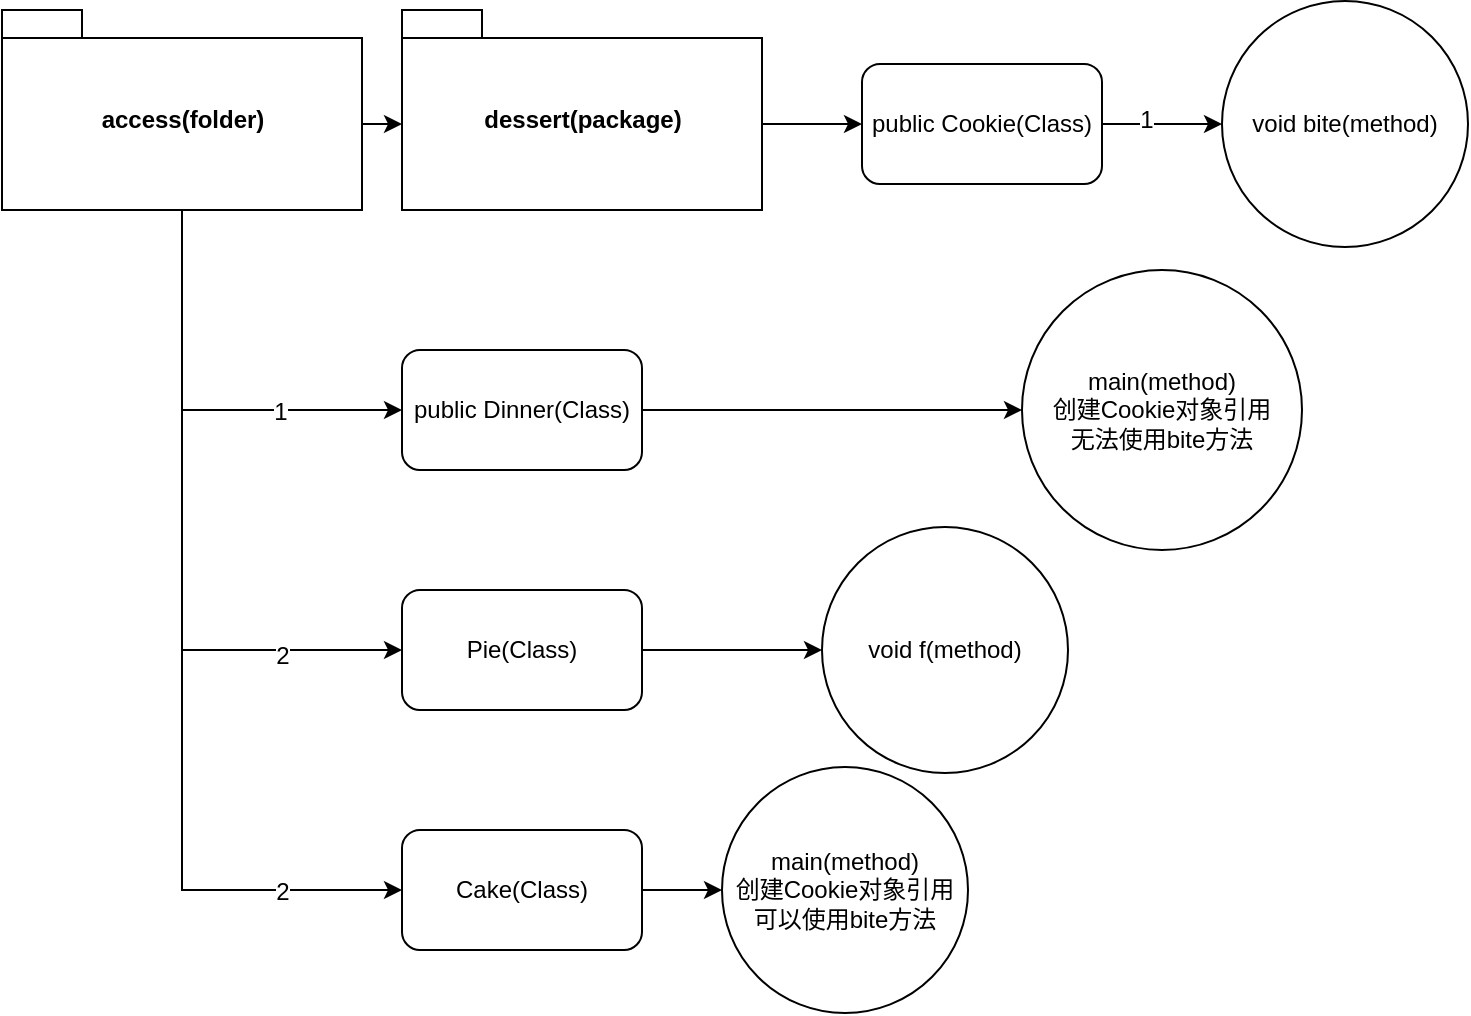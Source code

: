 <mxfile version="10.9.5" type="device"><diagram id="fBhfo7rYwS-Rw6VXsIUW" name="第 1 页"><mxGraphModel dx="946" dy="636" grid="1" gridSize="10" guides="1" tooltips="1" connect="1" arrows="1" fold="1" page="1" pageScale="1" pageWidth="827" pageHeight="1169" math="0" shadow="0"><root><mxCell id="0"/><mxCell id="1" parent="0"/><mxCell id="KpAQ2ZY0m80dD8fdF_4V-5" style="edgeStyle=orthogonalEdgeStyle;rounded=0;orthogonalLoop=1;jettySize=auto;html=1;exitX=0;exitY=0;exitDx=180;exitDy=57;exitPerimeter=0;entryX=0;entryY=0;entryDx=0;entryDy=57;entryPerimeter=0;" edge="1" parent="1" source="KpAQ2ZY0m80dD8fdF_4V-1" target="KpAQ2ZY0m80dD8fdF_4V-3"><mxGeometry relative="1" as="geometry"/></mxCell><mxCell id="KpAQ2ZY0m80dD8fdF_4V-10" style="edgeStyle=orthogonalEdgeStyle;rounded=0;orthogonalLoop=1;jettySize=auto;html=1;exitX=0.5;exitY=1;exitDx=0;exitDy=0;exitPerimeter=0;entryX=0;entryY=0.5;entryDx=0;entryDy=0;" edge="1" parent="1" source="KpAQ2ZY0m80dD8fdF_4V-1" target="KpAQ2ZY0m80dD8fdF_4V-4"><mxGeometry relative="1" as="geometry"/></mxCell><mxCell id="KpAQ2ZY0m80dD8fdF_4V-25" value="1" style="text;html=1;resizable=0;points=[];align=center;verticalAlign=middle;labelBackgroundColor=#ffffff;" vertex="1" connectable="0" parent="KpAQ2ZY0m80dD8fdF_4V-10"><mxGeometry x="0.419" y="-1" relative="1" as="geometry"><mxPoint as="offset"/></mxGeometry></mxCell><mxCell id="KpAQ2ZY0m80dD8fdF_4V-14" style="edgeStyle=orthogonalEdgeStyle;rounded=0;orthogonalLoop=1;jettySize=auto;html=1;exitX=0.5;exitY=1;exitDx=0;exitDy=0;exitPerimeter=0;entryX=0;entryY=0.5;entryDx=0;entryDy=0;" edge="1" parent="1" source="KpAQ2ZY0m80dD8fdF_4V-1" target="KpAQ2ZY0m80dD8fdF_4V-13"><mxGeometry relative="1" as="geometry"/></mxCell><mxCell id="KpAQ2ZY0m80dD8fdF_4V-24" value="2" style="text;html=1;resizable=0;points=[];align=center;verticalAlign=middle;labelBackgroundColor=#ffffff;" vertex="1" connectable="0" parent="KpAQ2ZY0m80dD8fdF_4V-14"><mxGeometry x="0.511" y="50" relative="1" as="geometry"><mxPoint x="50" y="51" as="offset"/></mxGeometry></mxCell><mxCell id="KpAQ2ZY0m80dD8fdF_4V-16" style="edgeStyle=orthogonalEdgeStyle;rounded=0;orthogonalLoop=1;jettySize=auto;html=1;exitX=0.5;exitY=1;exitDx=0;exitDy=0;exitPerimeter=0;entryX=0;entryY=0.5;entryDx=0;entryDy=0;" edge="1" parent="1" source="KpAQ2ZY0m80dD8fdF_4V-1" target="KpAQ2ZY0m80dD8fdF_4V-15"><mxGeometry relative="1" as="geometry"/></mxCell><mxCell id="KpAQ2ZY0m80dD8fdF_4V-23" value="2" style="text;html=1;resizable=0;points=[];align=center;verticalAlign=middle;labelBackgroundColor=#ffffff;" vertex="1" connectable="0" parent="KpAQ2ZY0m80dD8fdF_4V-16"><mxGeometry x="0.333" y="50" relative="1" as="geometry"><mxPoint x="50" y="53" as="offset"/></mxGeometry></mxCell><mxCell id="KpAQ2ZY0m80dD8fdF_4V-1" value="access(folder)" style="shape=folder;fontStyle=1;spacingTop=10;tabWidth=40;tabHeight=14;tabPosition=left;html=1;" vertex="1" parent="1"><mxGeometry x="20" y="50" width="180" height="100" as="geometry"/></mxCell><mxCell id="KpAQ2ZY0m80dD8fdF_4V-8" style="edgeStyle=orthogonalEdgeStyle;rounded=0;orthogonalLoop=1;jettySize=auto;html=1;exitX=1;exitY=0.5;exitDx=0;exitDy=0;entryX=0;entryY=0.5;entryDx=0;entryDy=0;" edge="1" parent="1" source="KpAQ2ZY0m80dD8fdF_4V-2" target="KpAQ2ZY0m80dD8fdF_4V-7"><mxGeometry relative="1" as="geometry"/></mxCell><mxCell id="KpAQ2ZY0m80dD8fdF_4V-22" value="1" style="text;html=1;resizable=0;points=[];align=center;verticalAlign=middle;labelBackgroundColor=#ffffff;" vertex="1" connectable="0" parent="KpAQ2ZY0m80dD8fdF_4V-8"><mxGeometry x="-0.267" y="2" relative="1" as="geometry"><mxPoint as="offset"/></mxGeometry></mxCell><mxCell id="KpAQ2ZY0m80dD8fdF_4V-2" value="public Cookie(Class)" style="rounded=1;whiteSpace=wrap;html=1;" vertex="1" parent="1"><mxGeometry x="450" y="77" width="120" height="60" as="geometry"/></mxCell><mxCell id="KpAQ2ZY0m80dD8fdF_4V-6" style="edgeStyle=orthogonalEdgeStyle;rounded=0;orthogonalLoop=1;jettySize=auto;html=1;exitX=0;exitY=0;exitDx=180;exitDy=57;exitPerimeter=0;entryX=0;entryY=0.5;entryDx=0;entryDy=0;" edge="1" parent="1" source="KpAQ2ZY0m80dD8fdF_4V-3" target="KpAQ2ZY0m80dD8fdF_4V-2"><mxGeometry relative="1" as="geometry"/></mxCell><mxCell id="KpAQ2ZY0m80dD8fdF_4V-3" value="dessert(package)" style="shape=folder;fontStyle=1;spacingTop=10;tabWidth=40;tabHeight=14;tabPosition=left;html=1;" vertex="1" parent="1"><mxGeometry x="220" y="50" width="180" height="100" as="geometry"/></mxCell><mxCell id="KpAQ2ZY0m80dD8fdF_4V-12" style="edgeStyle=orthogonalEdgeStyle;rounded=0;orthogonalLoop=1;jettySize=auto;html=1;exitX=1;exitY=0.5;exitDx=0;exitDy=0;entryX=0;entryY=0.5;entryDx=0;entryDy=0;" edge="1" parent="1" source="KpAQ2ZY0m80dD8fdF_4V-4" target="KpAQ2ZY0m80dD8fdF_4V-11"><mxGeometry relative="1" as="geometry"/></mxCell><mxCell id="KpAQ2ZY0m80dD8fdF_4V-4" value="public Dinner(Class)" style="rounded=1;whiteSpace=wrap;html=1;" vertex="1" parent="1"><mxGeometry x="220" y="220" width="120" height="60" as="geometry"/></mxCell><mxCell id="KpAQ2ZY0m80dD8fdF_4V-7" value="void bite(method)" style="ellipse;whiteSpace=wrap;html=1;aspect=fixed;" vertex="1" parent="1"><mxGeometry x="630" y="45.5" width="123" height="123" as="geometry"/></mxCell><mxCell id="KpAQ2ZY0m80dD8fdF_4V-11" value="main(method)&lt;br&gt;创建Cookie对象引用&lt;br&gt;无法使用bite方法" style="ellipse;whiteSpace=wrap;html=1;aspect=fixed;" vertex="1" parent="1"><mxGeometry x="530" y="180" width="140" height="140" as="geometry"/></mxCell><mxCell id="KpAQ2ZY0m80dD8fdF_4V-20" style="edgeStyle=orthogonalEdgeStyle;rounded=0;orthogonalLoop=1;jettySize=auto;html=1;exitX=1;exitY=0.5;exitDx=0;exitDy=0;entryX=0;entryY=0.5;entryDx=0;entryDy=0;" edge="1" parent="1" source="KpAQ2ZY0m80dD8fdF_4V-13" target="KpAQ2ZY0m80dD8fdF_4V-19"><mxGeometry relative="1" as="geometry"/></mxCell><mxCell id="KpAQ2ZY0m80dD8fdF_4V-13" value="Cake(Class)" style="rounded=1;whiteSpace=wrap;html=1;" vertex="1" parent="1"><mxGeometry x="220" y="460" width="120" height="60" as="geometry"/></mxCell><mxCell id="KpAQ2ZY0m80dD8fdF_4V-18" style="edgeStyle=orthogonalEdgeStyle;rounded=0;orthogonalLoop=1;jettySize=auto;html=1;exitX=1;exitY=0.5;exitDx=0;exitDy=0;entryX=0;entryY=0.5;entryDx=0;entryDy=0;" edge="1" parent="1" source="KpAQ2ZY0m80dD8fdF_4V-15" target="KpAQ2ZY0m80dD8fdF_4V-17"><mxGeometry relative="1" as="geometry"/></mxCell><mxCell id="KpAQ2ZY0m80dD8fdF_4V-15" value="Pie(Class)" style="rounded=1;whiteSpace=wrap;html=1;" vertex="1" parent="1"><mxGeometry x="220" y="340" width="120" height="60" as="geometry"/></mxCell><mxCell id="KpAQ2ZY0m80dD8fdF_4V-17" value="void f(method)" style="ellipse;whiteSpace=wrap;html=1;aspect=fixed;" vertex="1" parent="1"><mxGeometry x="430" y="308.5" width="123" height="123" as="geometry"/></mxCell><mxCell id="KpAQ2ZY0m80dD8fdF_4V-19" value="main(method)&lt;br&gt;创建Cookie对象引用&lt;br&gt;可以使用bite方法" style="ellipse;whiteSpace=wrap;html=1;aspect=fixed;" vertex="1" parent="1"><mxGeometry x="380" y="428.5" width="123" height="123" as="geometry"/></mxCell></root></mxGraphModel></diagram></mxfile>